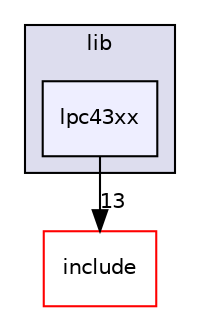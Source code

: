 digraph "lpc43xx" {
  compound=true
  node [ fontsize="10", fontname="Helvetica"];
  edge [ labelfontsize="10", labelfontname="Helvetica"];
  subgraph clusterdir_97aefd0d527b934f1d99a682da8fe6a9 {
    graph [ bgcolor="#ddddee", pencolor="black", label="lib" fontname="Helvetica", fontsize="10", URL="dir_97aefd0d527b934f1d99a682da8fe6a9.html"]
  dir_d37d3c975ecef012b6a8fd7f0f6fedfb [shape=box, label="lpc43xx", style="filled", fillcolor="#eeeeff", pencolor="black", URL="dir_d37d3c975ecef012b6a8fd7f0f6fedfb.html"];
  }
  dir_d44c64559bbebec7f509842c48db8b23 [shape=box label="include" fillcolor="white" style="filled" color="red" URL="dir_d44c64559bbebec7f509842c48db8b23.html"];
  dir_d37d3c975ecef012b6a8fd7f0f6fedfb->dir_d44c64559bbebec7f509842c48db8b23 [headlabel="13", labeldistance=1.5 headhref="dir_000004_000000.html"];
}
